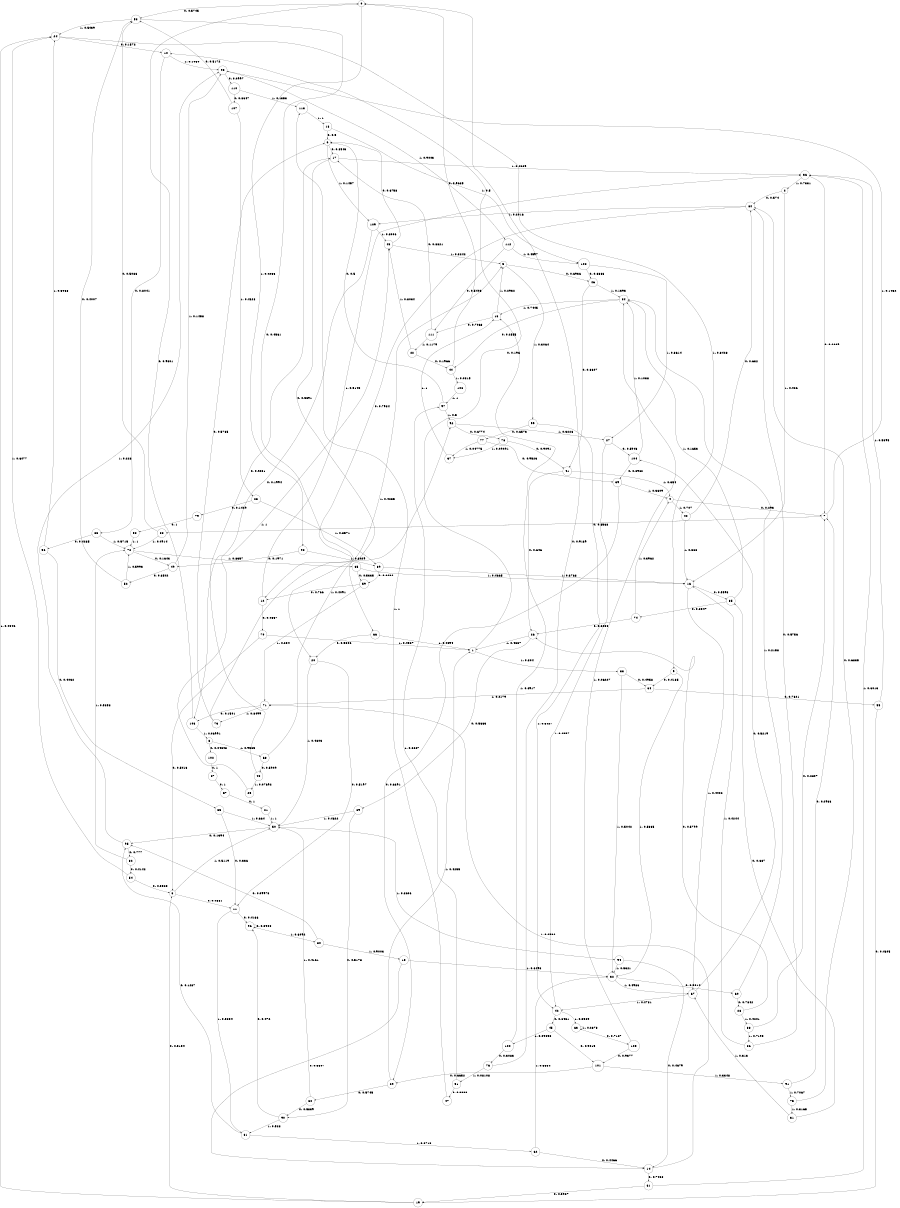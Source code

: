 digraph "ch11randomL10" {
size = "6,8.5";
ratio = "fill";
node [shape = circle];
node [fontsize = 24];
edge [fontsize = 24];
0 -> 53 [label = "0: 0.5745   "];
0 -> 98 [label = "1: 0.4255   "];
1 -> 10 [label = "0: 0.196    "];
1 -> 33 [label = "1: 0.804    "];
2 -> 84 [label = "0: 0.574    "];
2 -> 16 [label = "1: 0.426    "];
3 -> 11 [label = "0: 0.4881   "];
3 -> 50 [label = "1: 0.5119   "];
4 -> 7 [label = "0: 0.293    "];
4 -> 40 [label = "1: 0.707    "];
5 -> 46 [label = "0: 0.6936   "];
5 -> 99 [label = "1: 0.3064   "];
6 -> 17 [label = "0: 0.8543   "];
6 -> 109 [label = "1: 0.1457   "];
7 -> 88 [label = "0: 0.8568   "];
7 -> 93 [label = "1: 0.1432   "];
8 -> 102 [label = "0: 0.04348  "];
8 -> 68 [label = "1: 0.9565   "];
9 -> 64 [label = "0: 0.4135   "];
9 -> 32 [label = "1: 0.5865   "];
10 -> 83 [label = "0: 0.8041   "];
10 -> 93 [label = "1: 0.1959   "];
11 -> 96 [label = "0: 0.4166   "];
11 -> 81 [label = "1: 0.5834   "];
12 -> 70 [label = "0: 0.4857   "];
12 -> 36 [label = "1: 0.5143   "];
13 -> 111 [label = "0: 0.7068   "];
13 -> 5 [label = "1: 0.2932   "];
14 -> 61 [label = "0: 0.7468   "];
14 -> 71 [label = "1: 0.2532   "];
15 -> 14 [label = "0: 0.3507   "];
15 -> 32 [label = "1: 0.6493   "];
16 -> 85 [label = "0: 0.5598   "];
16 -> 67 [label = "1: 0.4402   "];
17 -> 66 [label = "0: 0.5391   "];
17 -> 36 [label = "1: 0.4609   "];
18 -> 6 [label = "0: 0.5      "];
18 -> 108 [label = "1: 0.5      "];
19 -> 3 [label = "0: 0.5154   "];
19 -> 24 [label = "1: 0.4846   "];
20 -> 11 [label = "0: 0.5197   "];
20 -> 50 [label = "1: 0.4803   "];
21 -> 50 [label = "1: 1        "];
22 -> 44 [label = "0: 0.1966   "];
22 -> 43 [label = "1: 0.8034   "];
23 -> 79 [label = "0: 0.1429   "];
23 -> 89 [label = "1: 0.8571   "];
24 -> 10 [label = "0: 0.1572   "];
24 -> 9 [label = "1: 0.8428   "];
25 -> 43 [label = "1: 1        "];
26 -> 69 [label = "0: 0.5663   "];
26 -> 1 [label = "1: 0.4337   "];
27 -> 104 [label = "0: 0.5943   "];
27 -> 42 [label = "1: 0.4057   "];
28 -> 26 [label = "0: 0.5799   "];
28 -> 38 [label = "1: 0.4201   "];
29 -> 30 [label = "0: 0.5745   "];
29 -> 1 [label = "1: 0.4255   "];
30 -> 90 [label = "0: 0.5839   "];
30 -> 50 [label = "1: 0.4161   "];
31 -> 85 [label = "0: 0.687    "];
31 -> 67 [label = "1: 0.313    "];
32 -> 60 [label = "0: 0.5014   "];
32 -> 67 [label = "1: 0.4986   "];
33 -> 64 [label = "0: 0.4958   "];
33 -> 32 [label = "1: 0.5042   "];
34 -> 44 [label = "0: 0.2555   "];
34 -> 13 [label = "1: 0.7445   "];
35 -> 11 [label = "0: 0.336    "];
35 -> 50 [label = "1: 0.664    "];
36 -> 7 [label = "0: 0.2669   "];
36 -> 2 [label = "1: 0.7331   "];
37 -> 13 [label = "1: 1        "];
38 -> 7 [label = "0: 0.2807   "];
38 -> 86 [label = "1: 0.7193   "];
39 -> 29 [label = "0: 0.6391   "];
39 -> 4 [label = "1: 0.3609   "];
40 -> 84 [label = "0: 0.632    "];
40 -> 16 [label = "1: 0.368    "];
41 -> 26 [label = "0: 0.646    "];
41 -> 4 [label = "1: 0.354    "];
42 -> 45 [label = "0: 0.6431   "];
42 -> 63 [label = "1: 0.3569   "];
43 -> 6 [label = "0: 0.6758   "];
43 -> 5 [label = "1: 0.3242   "];
44 -> 0 [label = "0: 0.9685   "];
44 -> 106 [label = "1: 0.0315   "];
45 -> 101 [label = "0: 0.9015   "];
45 -> 100 [label = "1: 0.09853  "];
46 -> 41 [label = "0: 0.8607   "];
46 -> 34 [label = "1: 0.1393   "];
47 -> 113 [label = "1: 1        "];
48 -> 17 [label = "0: 0.9231   "];
48 -> 25 [label = "1: 0.07692  "];
49 -> 52 [label = "0: 0.8542   "];
49 -> 93 [label = "1: 0.1458   "];
50 -> 95 [label = "0: 0.1394   "];
50 -> 94 [label = "1: 0.8606   "];
51 -> 47 [label = "0: 0.3333   "];
51 -> 97 [label = "1: 0.6667   "];
52 -> 53 [label = "0: 0.4007   "];
52 -> 72 [label = "1: 0.5993   "];
53 -> 20 [label = "0: 0.4561   "];
53 -> 24 [label = "1: 0.5439   "];
54 -> 3 [label = "0: 0.3523   "];
54 -> 24 [label = "1: 0.6477   "];
55 -> 19 [label = "0: 0.4605   "];
55 -> 36 [label = "1: 0.5395   "];
56 -> 35 [label = "0: 0.4032   "];
56 -> 24 [label = "1: 0.5968   "];
57 -> 21 [label = "0: 1        "];
58 -> 72 [label = "1: 1        "];
59 -> 12 [label = "0: 0.766    "];
59 -> 71 [label = "1: 0.234    "];
60 -> 28 [label = "0: 0.7842   "];
60 -> 34 [label = "1: 0.2158   "];
61 -> 19 [label = "0: 0.3987   "];
61 -> 36 [label = "1: 0.6013   "];
62 -> 14 [label = "0: 0.4466   "];
62 -> 32 [label = "1: 0.5534   "];
63 -> 105 [label = "0: 0.7127   "];
63 -> 63 [label = "1: 0.2873   "];
64 -> 55 [label = "0: 0.7821   "];
64 -> 71 [label = "1: 0.2179   "];
65 -> 59 [label = "0: 0.5335   "];
65 -> 16 [label = "1: 0.4665   "];
66 -> 20 [label = "0: 0.5306   "];
66 -> 1 [label = "1: 0.4694   "];
67 -> 104 [label = "0: 0.5219   "];
67 -> 42 [label = "1: 0.4781   "];
68 -> 48 [label = "0: 0.5909   "];
68 -> 92 [label = "1: 0.4091   "];
69 -> 90 [label = "0: 0.5178   "];
69 -> 50 [label = "1: 0.4822   "];
70 -> 3 [label = "0: 0.5413   "];
70 -> 1 [label = "1: 0.4587   "];
71 -> 103 [label = "0: 0.1501   "];
71 -> 73 [label = "1: 0.8499   "];
72 -> 49 [label = "0: 0.1643   "];
72 -> 65 [label = "1: 0.8357   "];
73 -> 6 [label = "0: 0.5765   "];
73 -> 5 [label = "1: 0.4235   "];
74 -> 26 [label = "0: 0.6038   "];
74 -> 4 [label = "1: 0.3962   "];
75 -> 84 [label = "0: 0.6835   "];
75 -> 31 [label = "1: 0.3165   "];
76 -> 0 [label = "0: 0.9189   "];
76 -> 51 [label = "1: 0.08108  "];
77 -> 39 [label = "0: 0.9523   "];
77 -> 37 [label = "1: 0.04775  "];
78 -> 41 [label = "0: 0.9091   "];
78 -> 37 [label = "1: 0.09091  "];
79 -> 58 [label = "0: 1        "];
80 -> 95 [label = "0: 0.09973  "];
80 -> 15 [label = "1: 0.9003   "];
81 -> 95 [label = "0: 0.1287   "];
81 -> 62 [label = "1: 0.8713   "];
82 -> 54 [label = "0: 0.4142   "];
82 -> 72 [label = "1: 0.5858   "];
83 -> 56 [label = "0: 0.4285   "];
83 -> 72 [label = "1: 0.5715   "];
84 -> 12 [label = "0: 0.7984   "];
84 -> 109 [label = "1: 0.2016   "];
85 -> 74 [label = "0: 0.8347   "];
85 -> 34 [label = "1: 0.1653   "];
86 -> 84 [label = "0: 0.5756   "];
86 -> 16 [label = "1: 0.4244   "];
87 -> 57 [label = "0: 1        "];
88 -> 53 [label = "0: 0.5086   "];
88 -> 72 [label = "1: 0.4914   "];
89 -> 59 [label = "0: 0.6232   "];
89 -> 16 [label = "1: 0.3768   "];
90 -> 96 [label = "0: 0.472    "];
90 -> 81 [label = "1: 0.528    "];
91 -> 7 [label = "0: 0.2933   "];
91 -> 75 [label = "1: 0.7067   "];
92 -> 78 [label = "0: 0.6774   "];
92 -> 27 [label = "1: 0.3226   "];
93 -> 110 [label = "0: 0.0997   "];
93 -> 112 [label = "1: 0.9003   "];
94 -> 14 [label = "0: 0.4679   "];
94 -> 32 [label = "1: 0.5321   "];
95 -> 82 [label = "0: 0.777    "];
95 -> 93 [label = "1: 0.223    "];
96 -> 96 [label = "0: 0.3908   "];
96 -> 80 [label = "1: 0.6092   "];
97 -> 6 [label = "0: 0.5      "];
97 -> 92 [label = "1: 0.5      "];
98 -> 49 [label = "0: 0.1971   "];
98 -> 89 [label = "1: 0.8029   "];
99 -> 77 [label = "0: 0.6573   "];
99 -> 42 [label = "1: 0.3427   "];
100 -> 76 [label = "0: 0.3083   "];
100 -> 13 [label = "1: 0.6917   "];
101 -> 29 [label = "0: 0.6652   "];
101 -> 91 [label = "1: 0.3348   "];
102 -> 87 [label = "0: 1        "];
103 -> 0 [label = "0: 0.9301   "];
103 -> 8 [label = "1: 0.06991  "];
104 -> 39 [label = "0: 0.8962   "];
104 -> 34 [label = "1: 0.1038   "];
105 -> 101 [label = "0: 0.9377   "];
105 -> 34 [label = "1: 0.06227  "];
106 -> 97 [label = "1: 1        "];
107 -> 53 [label = "0: 0.5172   "];
107 -> 23 [label = "1: 0.4828   "];
108 -> 46 [label = "0: 0.6386   "];
108 -> 27 [label = "1: 0.3614   "];
109 -> 103 [label = "0: 0.1994   "];
109 -> 43 [label = "1: 0.8006   "];
110 -> 107 [label = "0: 0.8647   "];
110 -> 113 [label = "1: 0.1353   "];
111 -> 17 [label = "0: 0.8821   "];
111 -> 22 [label = "1: 0.1179   "];
112 -> 111 [label = "0: 0.5403   "];
112 -> 108 [label = "1: 0.4597   "];
113 -> 18 [label = "1: 1        "];
}